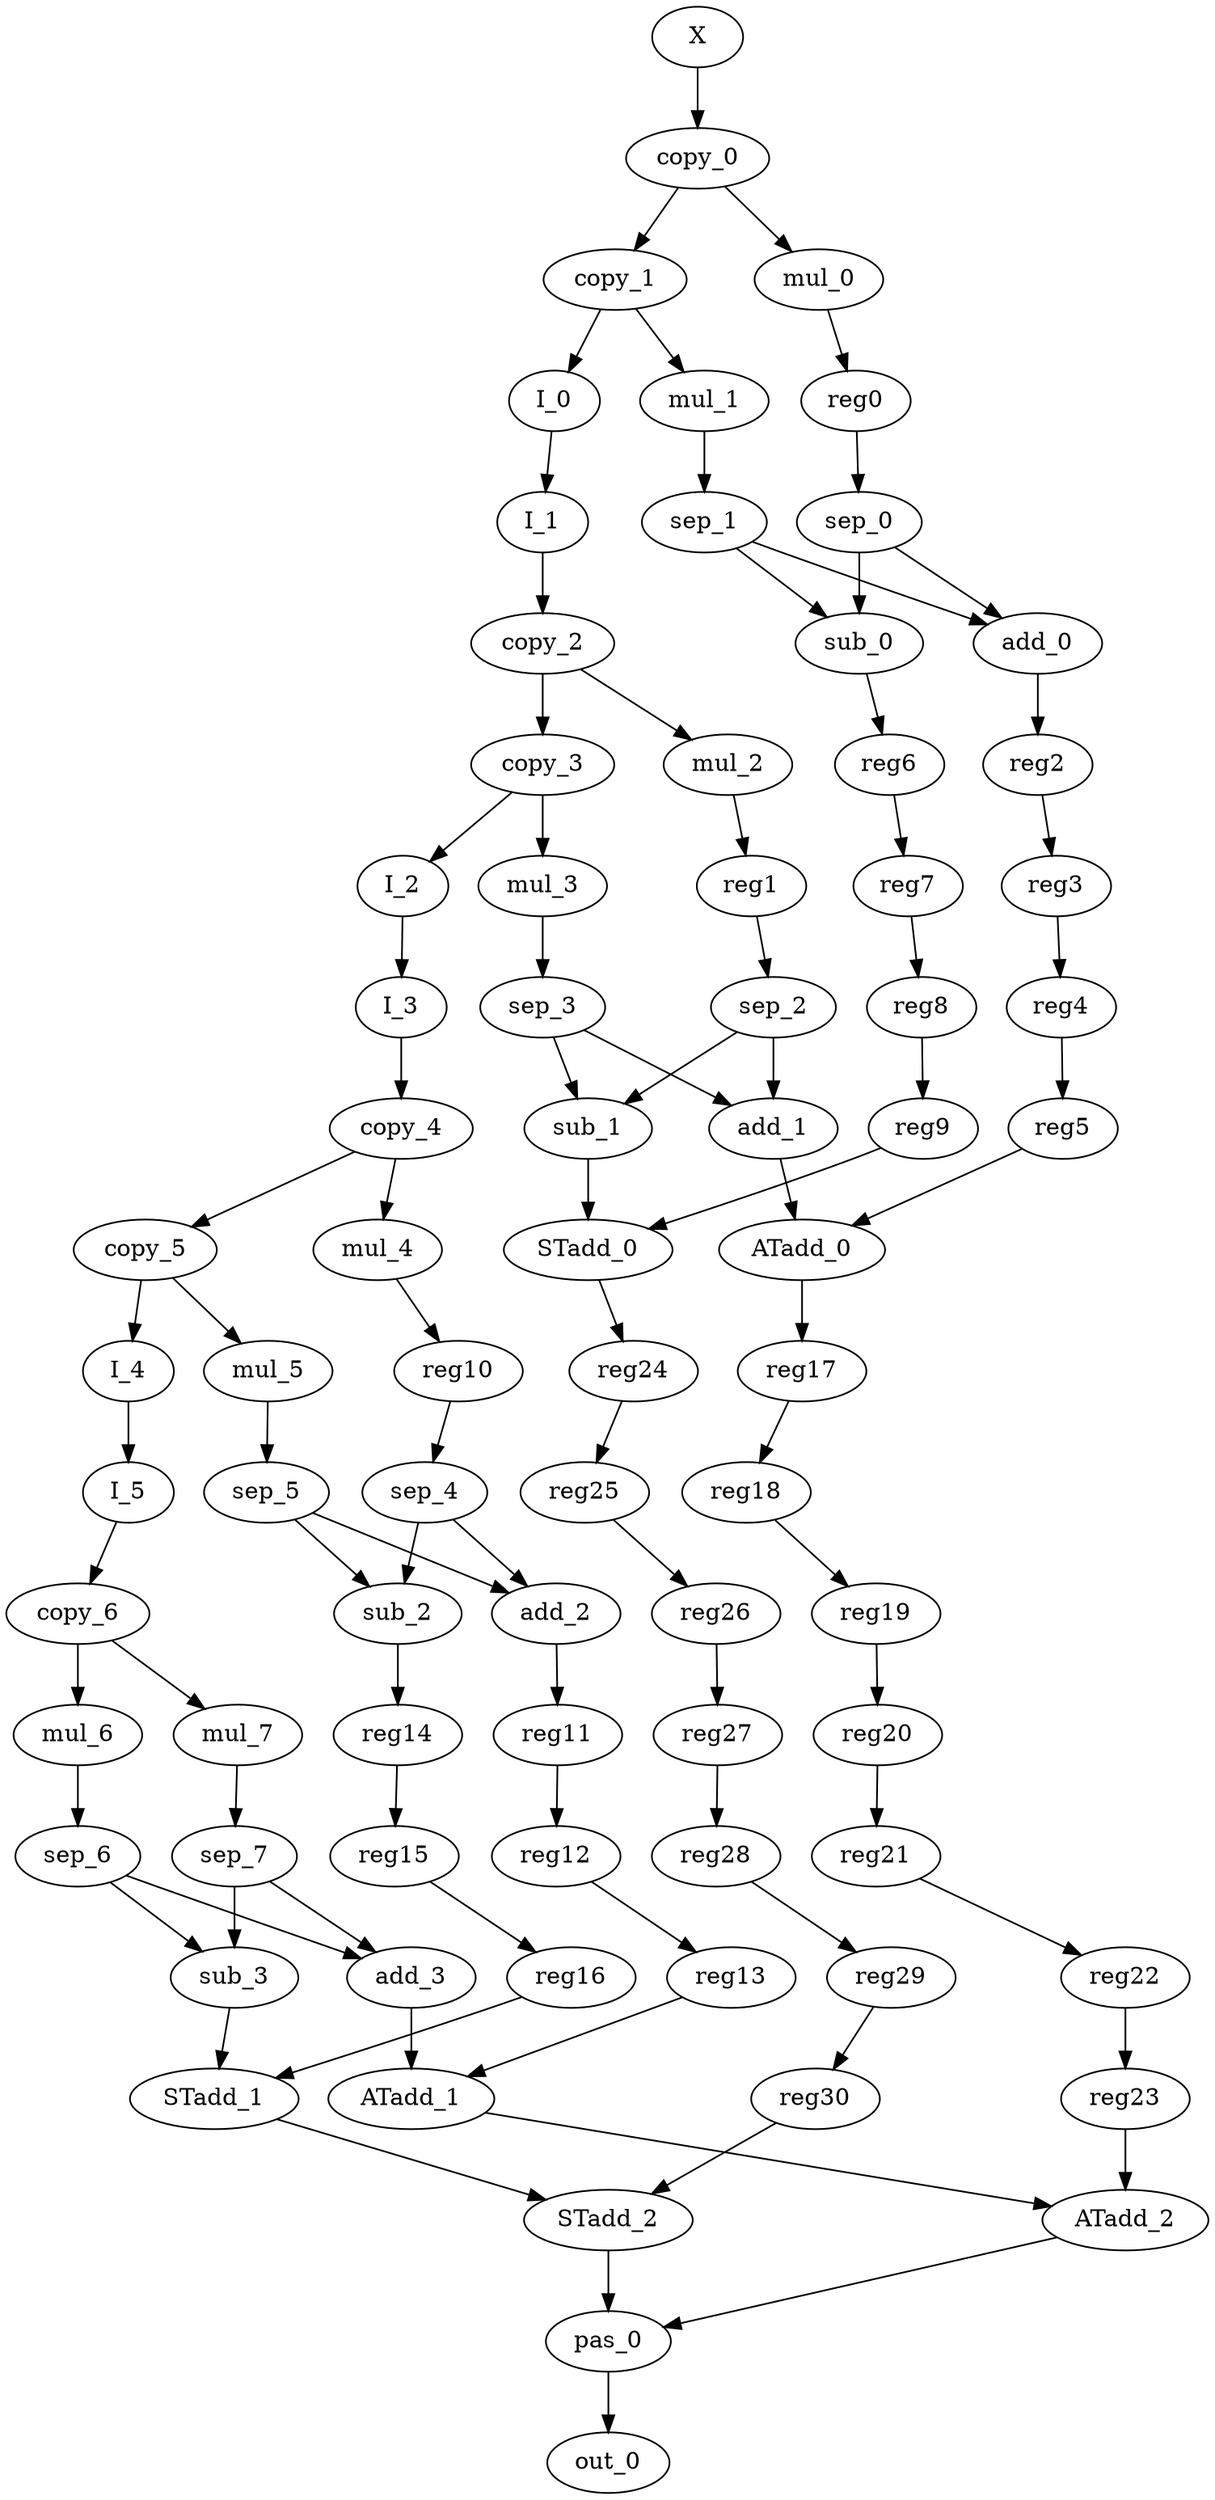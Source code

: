 digraph G {
    sub_1;
    STadd_0;
    ATadd_2;
    pas_0;
    copy_2;
    copy_3;
    mul_2;
    mul_1;
    sep_1;
    sub_3;
    STadd_1;
    copy_6;
    mul_6;
    mul_7;
    add_1;
    ATadd_0;
    add_2;
    reg11;
    STadd_2;
    sep_6;
    add_3;
    ATadd_1;
    sep_3;
    sep_4;
    sub_2;
    sep_2;
    copy_5;
    mul_5;
    I_4;
    sep_0;
    add_0;
    sub_0;
    I_3;
    copy_4;
    sep_5;
    sep_7;
    reg24;
    I_0;
    I_1;
    copy_1;
    mul_0;
    reg0;
    I_2;
    reg17;
    reg2;
    I_5;
    out_0;
    copy_0;
    mul_3;
    mul_4;
    reg10;
    reg6;
    reg14;
    reg1;
    X;
    reg25;
    reg26;
    reg27;
    reg28;
    reg29;
    reg30;
    reg12;
    reg13;
    reg7;
    reg8;
    reg9;
    reg18;
    reg19;
    reg20;
    reg21;
    reg22;
    reg23;
    reg3;
    reg4;
    reg5;
    reg15;
    reg16;
    sub_1 -> STadd_0 [weight=7];
    STadd_0 -> reg24 [weight=0];
    ATadd_2 -> pas_0 [weight=0];
    pas_0 -> out_0 [weight=0];
    copy_2 -> copy_3 [weight=5];
    copy_2 -> mul_2 [weight=0];
    copy_3 -> mul_3 [weight=5];
    copy_3 -> I_2 [weight=1];
    mul_2 -> reg1 [weight=0];
    mul_1 -> sep_1 [weight=2];
    sep_1 -> add_0 [weight=0];
    sep_1 -> sub_0 [weight=2];
    sub_3 -> STadd_1 [weight=0];
    STadd_1 -> STadd_2 [weight=0];
    copy_6 -> mul_6 [weight=3];
    copy_6 -> mul_7 [weight=0];
    mul_6 -> sep_6 [weight=3];
    mul_7 -> sep_7 [weight=0];
    add_1 -> ATadd_0 [weight=0];
    ATadd_0 -> reg17 [weight=1];
    add_2 -> reg11 [weight=0];
    reg11 -> reg12 [weight=0];
    STadd_2 -> pas_0 [weight=8];
    sep_6 -> sub_3 [weight=0];
    sep_6 -> add_3 [weight=0];
    add_3 -> ATadd_1 [weight=4];
    ATadd_1 -> ATadd_2 [weight=0];
    sep_3 -> sub_1 [weight=0];
    sep_3 -> add_1 [weight=0];
    sep_4 -> add_2 [weight=0];
    sep_4 -> sub_2 [weight=0];
    sub_2 -> reg14 [weight=4];
    sep_2 -> add_1 [weight=2];
    sep_2 -> sub_1 [weight=0];
    copy_5 -> mul_5 [weight=0];
    copy_5 -> I_4 [weight=0];
    mul_5 -> sep_5 [weight=0];
    I_4 -> I_5 [weight=0];
    sep_0 -> add_0 [weight=0];
    sep_0 -> sub_0 [weight=4];
    add_0 -> reg2 [weight=3];
    sub_0 -> reg6 [weight=0];
    I_3 -> copy_4 [weight=1];
    copy_4 -> copy_5 [weight=0];
    copy_4 -> mul_4 [weight=0];
    sep_5 -> sub_2 [weight=0];
    sep_5 -> add_2 [weight=0];
    sep_7 -> sub_3 [weight=2];
    sep_7 -> add_3 [weight=0];
    reg24 -> reg25 [weight=0];
    I_0 -> I_1 [weight=0];
    I_1 -> copy_2 [weight=1];
    copy_1 -> mul_1 [weight=0];
    copy_1 -> I_0 [weight=0];
    mul_0 -> reg0 [weight=0];
    reg0 -> sep_0 [weight=0];
    I_2 -> I_3 [weight=0];
    reg17 -> reg18 [weight=0];
    reg2 -> reg3 [weight=0];
    I_5 -> copy_6 [weight=0];
    copy_0 -> copy_1 [weight=0];
    copy_0 -> mul_0 [weight=0];
    mul_3 -> sep_3 [weight=4];
    mul_4 -> reg10 [weight=0];
    reg10 -> sep_4 [weight=0];
    reg6 -> reg7 [weight=0];
    reg14 -> reg15 [weight=0];
    reg1 -> sep_2 [weight=0];
    X -> copy_0 [weight=5];
    reg25 -> reg26 [weight=0];
    reg26 -> reg27 [weight=0];
    reg27 -> reg28 [weight=0];
    reg28 -> reg29 [weight=0];
    reg29 -> reg30 [weight=0];
    reg30 -> STadd_2 [weight=0];
    reg12 -> reg13 [weight=0];
    reg13 -> ATadd_1 [weight=0];
    reg7 -> reg8 [weight=0];
    reg8 -> reg9 [weight=0];
    reg9 -> STadd_0 [weight=0];
    reg18 -> reg19 [weight=0];
    reg19 -> reg20 [weight=0];
    reg20 -> reg21 [weight=0];
    reg21 -> reg22 [weight=0];
    reg22 -> reg23 [weight=2];
    reg23 -> ATadd_2 [weight=4];
    reg3 -> reg4 [weight=0];
    reg4 -> reg5 [weight=0];
    reg5 -> ATadd_0 [weight=0];
    reg15 -> reg16 [weight=0];
    reg16 -> STadd_1 [weight=0];
}
